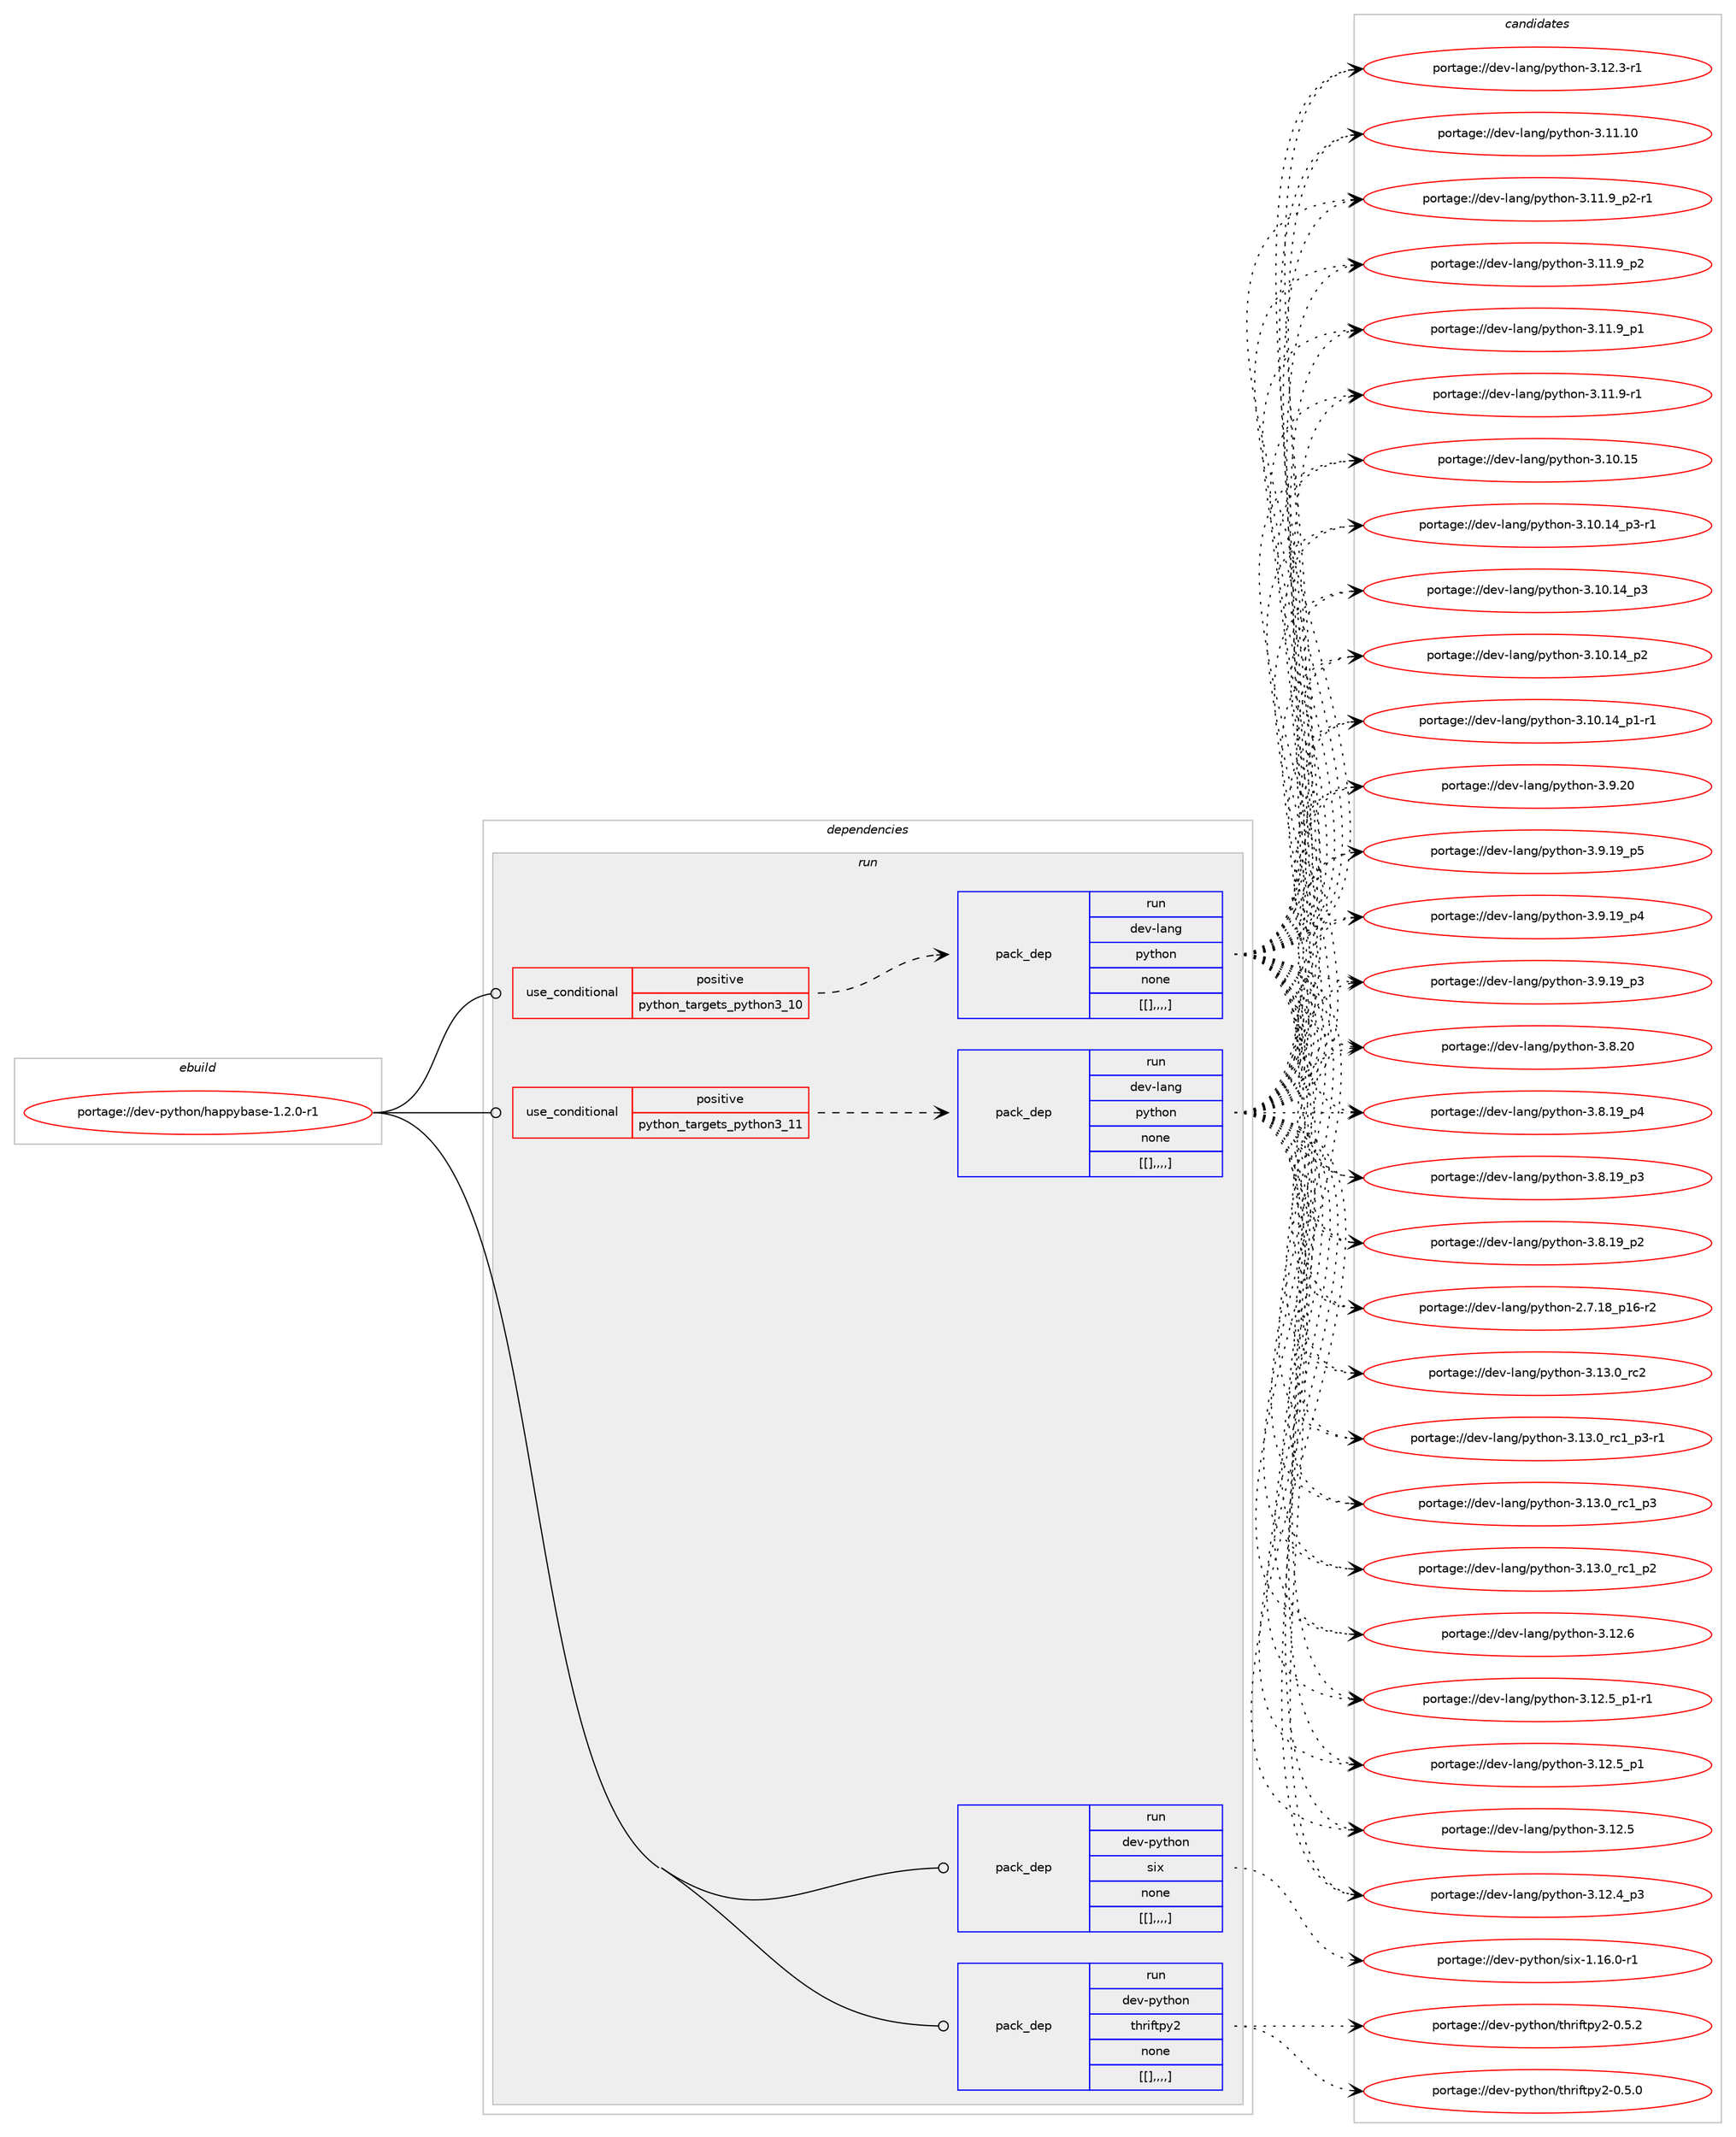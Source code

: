 digraph prolog {

# *************
# Graph options
# *************

newrank=true;
concentrate=true;
compound=true;
graph [rankdir=LR,fontname=Helvetica,fontsize=10,ranksep=1.5];#, ranksep=2.5, nodesep=0.2];
edge  [arrowhead=vee];
node  [fontname=Helvetica,fontsize=10];

# **********
# The ebuild
# **********

subgraph cluster_leftcol {
color=gray;
label=<<i>ebuild</i>>;
id [label="portage://dev-python/happybase-1.2.0-r1", color=red, width=4, href="../dev-python/happybase-1.2.0-r1.svg"];
}

# ****************
# The dependencies
# ****************

subgraph cluster_midcol {
color=gray;
label=<<i>dependencies</i>>;
subgraph cluster_compile {
fillcolor="#eeeeee";
style=filled;
label=<<i>compile</i>>;
}
subgraph cluster_compileandrun {
fillcolor="#eeeeee";
style=filled;
label=<<i>compile and run</i>>;
}
subgraph cluster_run {
fillcolor="#eeeeee";
style=filled;
label=<<i>run</i>>;
subgraph cond33835 {
dependency148412 [label=<<TABLE BORDER="0" CELLBORDER="1" CELLSPACING="0" CELLPADDING="4"><TR><TD ROWSPAN="3" CELLPADDING="10">use_conditional</TD></TR><TR><TD>positive</TD></TR><TR><TD>python_targets_python3_10</TD></TR></TABLE>>, shape=none, color=red];
subgraph pack113359 {
dependency148413 [label=<<TABLE BORDER="0" CELLBORDER="1" CELLSPACING="0" CELLPADDING="4" WIDTH="220"><TR><TD ROWSPAN="6" CELLPADDING="30">pack_dep</TD></TR><TR><TD WIDTH="110">run</TD></TR><TR><TD>dev-lang</TD></TR><TR><TD>python</TD></TR><TR><TD>none</TD></TR><TR><TD>[[],,,,]</TD></TR></TABLE>>, shape=none, color=blue];
}
dependency148412:e -> dependency148413:w [weight=20,style="dashed",arrowhead="vee"];
}
id:e -> dependency148412:w [weight=20,style="solid",arrowhead="odot"];
subgraph cond33836 {
dependency148414 [label=<<TABLE BORDER="0" CELLBORDER="1" CELLSPACING="0" CELLPADDING="4"><TR><TD ROWSPAN="3" CELLPADDING="10">use_conditional</TD></TR><TR><TD>positive</TD></TR><TR><TD>python_targets_python3_11</TD></TR></TABLE>>, shape=none, color=red];
subgraph pack113360 {
dependency148415 [label=<<TABLE BORDER="0" CELLBORDER="1" CELLSPACING="0" CELLPADDING="4" WIDTH="220"><TR><TD ROWSPAN="6" CELLPADDING="30">pack_dep</TD></TR><TR><TD WIDTH="110">run</TD></TR><TR><TD>dev-lang</TD></TR><TR><TD>python</TD></TR><TR><TD>none</TD></TR><TR><TD>[[],,,,]</TD></TR></TABLE>>, shape=none, color=blue];
}
dependency148414:e -> dependency148415:w [weight=20,style="dashed",arrowhead="vee"];
}
id:e -> dependency148414:w [weight=20,style="solid",arrowhead="odot"];
subgraph pack113361 {
dependency148416 [label=<<TABLE BORDER="0" CELLBORDER="1" CELLSPACING="0" CELLPADDING="4" WIDTH="220"><TR><TD ROWSPAN="6" CELLPADDING="30">pack_dep</TD></TR><TR><TD WIDTH="110">run</TD></TR><TR><TD>dev-python</TD></TR><TR><TD>six</TD></TR><TR><TD>none</TD></TR><TR><TD>[[],,,,]</TD></TR></TABLE>>, shape=none, color=blue];
}
id:e -> dependency148416:w [weight=20,style="solid",arrowhead="odot"];
subgraph pack113362 {
dependency148417 [label=<<TABLE BORDER="0" CELLBORDER="1" CELLSPACING="0" CELLPADDING="4" WIDTH="220"><TR><TD ROWSPAN="6" CELLPADDING="30">pack_dep</TD></TR><TR><TD WIDTH="110">run</TD></TR><TR><TD>dev-python</TD></TR><TR><TD>thriftpy2</TD></TR><TR><TD>none</TD></TR><TR><TD>[[],,,,]</TD></TR></TABLE>>, shape=none, color=blue];
}
id:e -> dependency148417:w [weight=20,style="solid",arrowhead="odot"];
}
}

# **************
# The candidates
# **************

subgraph cluster_choices {
rank=same;
color=gray;
label=<<i>candidates</i>>;

subgraph choice113359 {
color=black;
nodesep=1;
choice10010111845108971101034711212111610411111045514649514648951149950 [label="portage://dev-lang/python-3.13.0_rc2", color=red, width=4,href="../dev-lang/python-3.13.0_rc2.svg"];
choice1001011184510897110103471121211161041111104551464951464895114994995112514511449 [label="portage://dev-lang/python-3.13.0_rc1_p3-r1", color=red, width=4,href="../dev-lang/python-3.13.0_rc1_p3-r1.svg"];
choice100101118451089711010347112121116104111110455146495146489511499499511251 [label="portage://dev-lang/python-3.13.0_rc1_p3", color=red, width=4,href="../dev-lang/python-3.13.0_rc1_p3.svg"];
choice100101118451089711010347112121116104111110455146495146489511499499511250 [label="portage://dev-lang/python-3.13.0_rc1_p2", color=red, width=4,href="../dev-lang/python-3.13.0_rc1_p2.svg"];
choice10010111845108971101034711212111610411111045514649504654 [label="portage://dev-lang/python-3.12.6", color=red, width=4,href="../dev-lang/python-3.12.6.svg"];
choice1001011184510897110103471121211161041111104551464950465395112494511449 [label="portage://dev-lang/python-3.12.5_p1-r1", color=red, width=4,href="../dev-lang/python-3.12.5_p1-r1.svg"];
choice100101118451089711010347112121116104111110455146495046539511249 [label="portage://dev-lang/python-3.12.5_p1", color=red, width=4,href="../dev-lang/python-3.12.5_p1.svg"];
choice10010111845108971101034711212111610411111045514649504653 [label="portage://dev-lang/python-3.12.5", color=red, width=4,href="../dev-lang/python-3.12.5.svg"];
choice100101118451089711010347112121116104111110455146495046529511251 [label="portage://dev-lang/python-3.12.4_p3", color=red, width=4,href="../dev-lang/python-3.12.4_p3.svg"];
choice100101118451089711010347112121116104111110455146495046514511449 [label="portage://dev-lang/python-3.12.3-r1", color=red, width=4,href="../dev-lang/python-3.12.3-r1.svg"];
choice1001011184510897110103471121211161041111104551464949464948 [label="portage://dev-lang/python-3.11.10", color=red, width=4,href="../dev-lang/python-3.11.10.svg"];
choice1001011184510897110103471121211161041111104551464949465795112504511449 [label="portage://dev-lang/python-3.11.9_p2-r1", color=red, width=4,href="../dev-lang/python-3.11.9_p2-r1.svg"];
choice100101118451089711010347112121116104111110455146494946579511250 [label="portage://dev-lang/python-3.11.9_p2", color=red, width=4,href="../dev-lang/python-3.11.9_p2.svg"];
choice100101118451089711010347112121116104111110455146494946579511249 [label="portage://dev-lang/python-3.11.9_p1", color=red, width=4,href="../dev-lang/python-3.11.9_p1.svg"];
choice100101118451089711010347112121116104111110455146494946574511449 [label="portage://dev-lang/python-3.11.9-r1", color=red, width=4,href="../dev-lang/python-3.11.9-r1.svg"];
choice1001011184510897110103471121211161041111104551464948464953 [label="portage://dev-lang/python-3.10.15", color=red, width=4,href="../dev-lang/python-3.10.15.svg"];
choice100101118451089711010347112121116104111110455146494846495295112514511449 [label="portage://dev-lang/python-3.10.14_p3-r1", color=red, width=4,href="../dev-lang/python-3.10.14_p3-r1.svg"];
choice10010111845108971101034711212111610411111045514649484649529511251 [label="portage://dev-lang/python-3.10.14_p3", color=red, width=4,href="../dev-lang/python-3.10.14_p3.svg"];
choice10010111845108971101034711212111610411111045514649484649529511250 [label="portage://dev-lang/python-3.10.14_p2", color=red, width=4,href="../dev-lang/python-3.10.14_p2.svg"];
choice100101118451089711010347112121116104111110455146494846495295112494511449 [label="portage://dev-lang/python-3.10.14_p1-r1", color=red, width=4,href="../dev-lang/python-3.10.14_p1-r1.svg"];
choice10010111845108971101034711212111610411111045514657465048 [label="portage://dev-lang/python-3.9.20", color=red, width=4,href="../dev-lang/python-3.9.20.svg"];
choice100101118451089711010347112121116104111110455146574649579511253 [label="portage://dev-lang/python-3.9.19_p5", color=red, width=4,href="../dev-lang/python-3.9.19_p5.svg"];
choice100101118451089711010347112121116104111110455146574649579511252 [label="portage://dev-lang/python-3.9.19_p4", color=red, width=4,href="../dev-lang/python-3.9.19_p4.svg"];
choice100101118451089711010347112121116104111110455146574649579511251 [label="portage://dev-lang/python-3.9.19_p3", color=red, width=4,href="../dev-lang/python-3.9.19_p3.svg"];
choice10010111845108971101034711212111610411111045514656465048 [label="portage://dev-lang/python-3.8.20", color=red, width=4,href="../dev-lang/python-3.8.20.svg"];
choice100101118451089711010347112121116104111110455146564649579511252 [label="portage://dev-lang/python-3.8.19_p4", color=red, width=4,href="../dev-lang/python-3.8.19_p4.svg"];
choice100101118451089711010347112121116104111110455146564649579511251 [label="portage://dev-lang/python-3.8.19_p3", color=red, width=4,href="../dev-lang/python-3.8.19_p3.svg"];
choice100101118451089711010347112121116104111110455146564649579511250 [label="portage://dev-lang/python-3.8.19_p2", color=red, width=4,href="../dev-lang/python-3.8.19_p2.svg"];
choice100101118451089711010347112121116104111110455046554649569511249544511450 [label="portage://dev-lang/python-2.7.18_p16-r2", color=red, width=4,href="../dev-lang/python-2.7.18_p16-r2.svg"];
dependency148413:e -> choice10010111845108971101034711212111610411111045514649514648951149950:w [style=dotted,weight="100"];
dependency148413:e -> choice1001011184510897110103471121211161041111104551464951464895114994995112514511449:w [style=dotted,weight="100"];
dependency148413:e -> choice100101118451089711010347112121116104111110455146495146489511499499511251:w [style=dotted,weight="100"];
dependency148413:e -> choice100101118451089711010347112121116104111110455146495146489511499499511250:w [style=dotted,weight="100"];
dependency148413:e -> choice10010111845108971101034711212111610411111045514649504654:w [style=dotted,weight="100"];
dependency148413:e -> choice1001011184510897110103471121211161041111104551464950465395112494511449:w [style=dotted,weight="100"];
dependency148413:e -> choice100101118451089711010347112121116104111110455146495046539511249:w [style=dotted,weight="100"];
dependency148413:e -> choice10010111845108971101034711212111610411111045514649504653:w [style=dotted,weight="100"];
dependency148413:e -> choice100101118451089711010347112121116104111110455146495046529511251:w [style=dotted,weight="100"];
dependency148413:e -> choice100101118451089711010347112121116104111110455146495046514511449:w [style=dotted,weight="100"];
dependency148413:e -> choice1001011184510897110103471121211161041111104551464949464948:w [style=dotted,weight="100"];
dependency148413:e -> choice1001011184510897110103471121211161041111104551464949465795112504511449:w [style=dotted,weight="100"];
dependency148413:e -> choice100101118451089711010347112121116104111110455146494946579511250:w [style=dotted,weight="100"];
dependency148413:e -> choice100101118451089711010347112121116104111110455146494946579511249:w [style=dotted,weight="100"];
dependency148413:e -> choice100101118451089711010347112121116104111110455146494946574511449:w [style=dotted,weight="100"];
dependency148413:e -> choice1001011184510897110103471121211161041111104551464948464953:w [style=dotted,weight="100"];
dependency148413:e -> choice100101118451089711010347112121116104111110455146494846495295112514511449:w [style=dotted,weight="100"];
dependency148413:e -> choice10010111845108971101034711212111610411111045514649484649529511251:w [style=dotted,weight="100"];
dependency148413:e -> choice10010111845108971101034711212111610411111045514649484649529511250:w [style=dotted,weight="100"];
dependency148413:e -> choice100101118451089711010347112121116104111110455146494846495295112494511449:w [style=dotted,weight="100"];
dependency148413:e -> choice10010111845108971101034711212111610411111045514657465048:w [style=dotted,weight="100"];
dependency148413:e -> choice100101118451089711010347112121116104111110455146574649579511253:w [style=dotted,weight="100"];
dependency148413:e -> choice100101118451089711010347112121116104111110455146574649579511252:w [style=dotted,weight="100"];
dependency148413:e -> choice100101118451089711010347112121116104111110455146574649579511251:w [style=dotted,weight="100"];
dependency148413:e -> choice10010111845108971101034711212111610411111045514656465048:w [style=dotted,weight="100"];
dependency148413:e -> choice100101118451089711010347112121116104111110455146564649579511252:w [style=dotted,weight="100"];
dependency148413:e -> choice100101118451089711010347112121116104111110455146564649579511251:w [style=dotted,weight="100"];
dependency148413:e -> choice100101118451089711010347112121116104111110455146564649579511250:w [style=dotted,weight="100"];
dependency148413:e -> choice100101118451089711010347112121116104111110455046554649569511249544511450:w [style=dotted,weight="100"];
}
subgraph choice113360 {
color=black;
nodesep=1;
choice10010111845108971101034711212111610411111045514649514648951149950 [label="portage://dev-lang/python-3.13.0_rc2", color=red, width=4,href="../dev-lang/python-3.13.0_rc2.svg"];
choice1001011184510897110103471121211161041111104551464951464895114994995112514511449 [label="portage://dev-lang/python-3.13.0_rc1_p3-r1", color=red, width=4,href="../dev-lang/python-3.13.0_rc1_p3-r1.svg"];
choice100101118451089711010347112121116104111110455146495146489511499499511251 [label="portage://dev-lang/python-3.13.0_rc1_p3", color=red, width=4,href="../dev-lang/python-3.13.0_rc1_p3.svg"];
choice100101118451089711010347112121116104111110455146495146489511499499511250 [label="portage://dev-lang/python-3.13.0_rc1_p2", color=red, width=4,href="../dev-lang/python-3.13.0_rc1_p2.svg"];
choice10010111845108971101034711212111610411111045514649504654 [label="portage://dev-lang/python-3.12.6", color=red, width=4,href="../dev-lang/python-3.12.6.svg"];
choice1001011184510897110103471121211161041111104551464950465395112494511449 [label="portage://dev-lang/python-3.12.5_p1-r1", color=red, width=4,href="../dev-lang/python-3.12.5_p1-r1.svg"];
choice100101118451089711010347112121116104111110455146495046539511249 [label="portage://dev-lang/python-3.12.5_p1", color=red, width=4,href="../dev-lang/python-3.12.5_p1.svg"];
choice10010111845108971101034711212111610411111045514649504653 [label="portage://dev-lang/python-3.12.5", color=red, width=4,href="../dev-lang/python-3.12.5.svg"];
choice100101118451089711010347112121116104111110455146495046529511251 [label="portage://dev-lang/python-3.12.4_p3", color=red, width=4,href="../dev-lang/python-3.12.4_p3.svg"];
choice100101118451089711010347112121116104111110455146495046514511449 [label="portage://dev-lang/python-3.12.3-r1", color=red, width=4,href="../dev-lang/python-3.12.3-r1.svg"];
choice1001011184510897110103471121211161041111104551464949464948 [label="portage://dev-lang/python-3.11.10", color=red, width=4,href="../dev-lang/python-3.11.10.svg"];
choice1001011184510897110103471121211161041111104551464949465795112504511449 [label="portage://dev-lang/python-3.11.9_p2-r1", color=red, width=4,href="../dev-lang/python-3.11.9_p2-r1.svg"];
choice100101118451089711010347112121116104111110455146494946579511250 [label="portage://dev-lang/python-3.11.9_p2", color=red, width=4,href="../dev-lang/python-3.11.9_p2.svg"];
choice100101118451089711010347112121116104111110455146494946579511249 [label="portage://dev-lang/python-3.11.9_p1", color=red, width=4,href="../dev-lang/python-3.11.9_p1.svg"];
choice100101118451089711010347112121116104111110455146494946574511449 [label="portage://dev-lang/python-3.11.9-r1", color=red, width=4,href="../dev-lang/python-3.11.9-r1.svg"];
choice1001011184510897110103471121211161041111104551464948464953 [label="portage://dev-lang/python-3.10.15", color=red, width=4,href="../dev-lang/python-3.10.15.svg"];
choice100101118451089711010347112121116104111110455146494846495295112514511449 [label="portage://dev-lang/python-3.10.14_p3-r1", color=red, width=4,href="../dev-lang/python-3.10.14_p3-r1.svg"];
choice10010111845108971101034711212111610411111045514649484649529511251 [label="portage://dev-lang/python-3.10.14_p3", color=red, width=4,href="../dev-lang/python-3.10.14_p3.svg"];
choice10010111845108971101034711212111610411111045514649484649529511250 [label="portage://dev-lang/python-3.10.14_p2", color=red, width=4,href="../dev-lang/python-3.10.14_p2.svg"];
choice100101118451089711010347112121116104111110455146494846495295112494511449 [label="portage://dev-lang/python-3.10.14_p1-r1", color=red, width=4,href="../dev-lang/python-3.10.14_p1-r1.svg"];
choice10010111845108971101034711212111610411111045514657465048 [label="portage://dev-lang/python-3.9.20", color=red, width=4,href="../dev-lang/python-3.9.20.svg"];
choice100101118451089711010347112121116104111110455146574649579511253 [label="portage://dev-lang/python-3.9.19_p5", color=red, width=4,href="../dev-lang/python-3.9.19_p5.svg"];
choice100101118451089711010347112121116104111110455146574649579511252 [label="portage://dev-lang/python-3.9.19_p4", color=red, width=4,href="../dev-lang/python-3.9.19_p4.svg"];
choice100101118451089711010347112121116104111110455146574649579511251 [label="portage://dev-lang/python-3.9.19_p3", color=red, width=4,href="../dev-lang/python-3.9.19_p3.svg"];
choice10010111845108971101034711212111610411111045514656465048 [label="portage://dev-lang/python-3.8.20", color=red, width=4,href="../dev-lang/python-3.8.20.svg"];
choice100101118451089711010347112121116104111110455146564649579511252 [label="portage://dev-lang/python-3.8.19_p4", color=red, width=4,href="../dev-lang/python-3.8.19_p4.svg"];
choice100101118451089711010347112121116104111110455146564649579511251 [label="portage://dev-lang/python-3.8.19_p3", color=red, width=4,href="../dev-lang/python-3.8.19_p3.svg"];
choice100101118451089711010347112121116104111110455146564649579511250 [label="portage://dev-lang/python-3.8.19_p2", color=red, width=4,href="../dev-lang/python-3.8.19_p2.svg"];
choice100101118451089711010347112121116104111110455046554649569511249544511450 [label="portage://dev-lang/python-2.7.18_p16-r2", color=red, width=4,href="../dev-lang/python-2.7.18_p16-r2.svg"];
dependency148415:e -> choice10010111845108971101034711212111610411111045514649514648951149950:w [style=dotted,weight="100"];
dependency148415:e -> choice1001011184510897110103471121211161041111104551464951464895114994995112514511449:w [style=dotted,weight="100"];
dependency148415:e -> choice100101118451089711010347112121116104111110455146495146489511499499511251:w [style=dotted,weight="100"];
dependency148415:e -> choice100101118451089711010347112121116104111110455146495146489511499499511250:w [style=dotted,weight="100"];
dependency148415:e -> choice10010111845108971101034711212111610411111045514649504654:w [style=dotted,weight="100"];
dependency148415:e -> choice1001011184510897110103471121211161041111104551464950465395112494511449:w [style=dotted,weight="100"];
dependency148415:e -> choice100101118451089711010347112121116104111110455146495046539511249:w [style=dotted,weight="100"];
dependency148415:e -> choice10010111845108971101034711212111610411111045514649504653:w [style=dotted,weight="100"];
dependency148415:e -> choice100101118451089711010347112121116104111110455146495046529511251:w [style=dotted,weight="100"];
dependency148415:e -> choice100101118451089711010347112121116104111110455146495046514511449:w [style=dotted,weight="100"];
dependency148415:e -> choice1001011184510897110103471121211161041111104551464949464948:w [style=dotted,weight="100"];
dependency148415:e -> choice1001011184510897110103471121211161041111104551464949465795112504511449:w [style=dotted,weight="100"];
dependency148415:e -> choice100101118451089711010347112121116104111110455146494946579511250:w [style=dotted,weight="100"];
dependency148415:e -> choice100101118451089711010347112121116104111110455146494946579511249:w [style=dotted,weight="100"];
dependency148415:e -> choice100101118451089711010347112121116104111110455146494946574511449:w [style=dotted,weight="100"];
dependency148415:e -> choice1001011184510897110103471121211161041111104551464948464953:w [style=dotted,weight="100"];
dependency148415:e -> choice100101118451089711010347112121116104111110455146494846495295112514511449:w [style=dotted,weight="100"];
dependency148415:e -> choice10010111845108971101034711212111610411111045514649484649529511251:w [style=dotted,weight="100"];
dependency148415:e -> choice10010111845108971101034711212111610411111045514649484649529511250:w [style=dotted,weight="100"];
dependency148415:e -> choice100101118451089711010347112121116104111110455146494846495295112494511449:w [style=dotted,weight="100"];
dependency148415:e -> choice10010111845108971101034711212111610411111045514657465048:w [style=dotted,weight="100"];
dependency148415:e -> choice100101118451089711010347112121116104111110455146574649579511253:w [style=dotted,weight="100"];
dependency148415:e -> choice100101118451089711010347112121116104111110455146574649579511252:w [style=dotted,weight="100"];
dependency148415:e -> choice100101118451089711010347112121116104111110455146574649579511251:w [style=dotted,weight="100"];
dependency148415:e -> choice10010111845108971101034711212111610411111045514656465048:w [style=dotted,weight="100"];
dependency148415:e -> choice100101118451089711010347112121116104111110455146564649579511252:w [style=dotted,weight="100"];
dependency148415:e -> choice100101118451089711010347112121116104111110455146564649579511251:w [style=dotted,weight="100"];
dependency148415:e -> choice100101118451089711010347112121116104111110455146564649579511250:w [style=dotted,weight="100"];
dependency148415:e -> choice100101118451089711010347112121116104111110455046554649569511249544511450:w [style=dotted,weight="100"];
}
subgraph choice113361 {
color=black;
nodesep=1;
choice1001011184511212111610411111047115105120454946495446484511449 [label="portage://dev-python/six-1.16.0-r1", color=red, width=4,href="../dev-python/six-1.16.0-r1.svg"];
dependency148416:e -> choice1001011184511212111610411111047115105120454946495446484511449:w [style=dotted,weight="100"];
}
subgraph choice113362 {
color=black;
nodesep=1;
choice100101118451121211161041111104711610411410510211611212150454846534650 [label="portage://dev-python/thriftpy2-0.5.2", color=red, width=4,href="../dev-python/thriftpy2-0.5.2.svg"];
choice100101118451121211161041111104711610411410510211611212150454846534648 [label="portage://dev-python/thriftpy2-0.5.0", color=red, width=4,href="../dev-python/thriftpy2-0.5.0.svg"];
dependency148417:e -> choice100101118451121211161041111104711610411410510211611212150454846534650:w [style=dotted,weight="100"];
dependency148417:e -> choice100101118451121211161041111104711610411410510211611212150454846534648:w [style=dotted,weight="100"];
}
}

}
